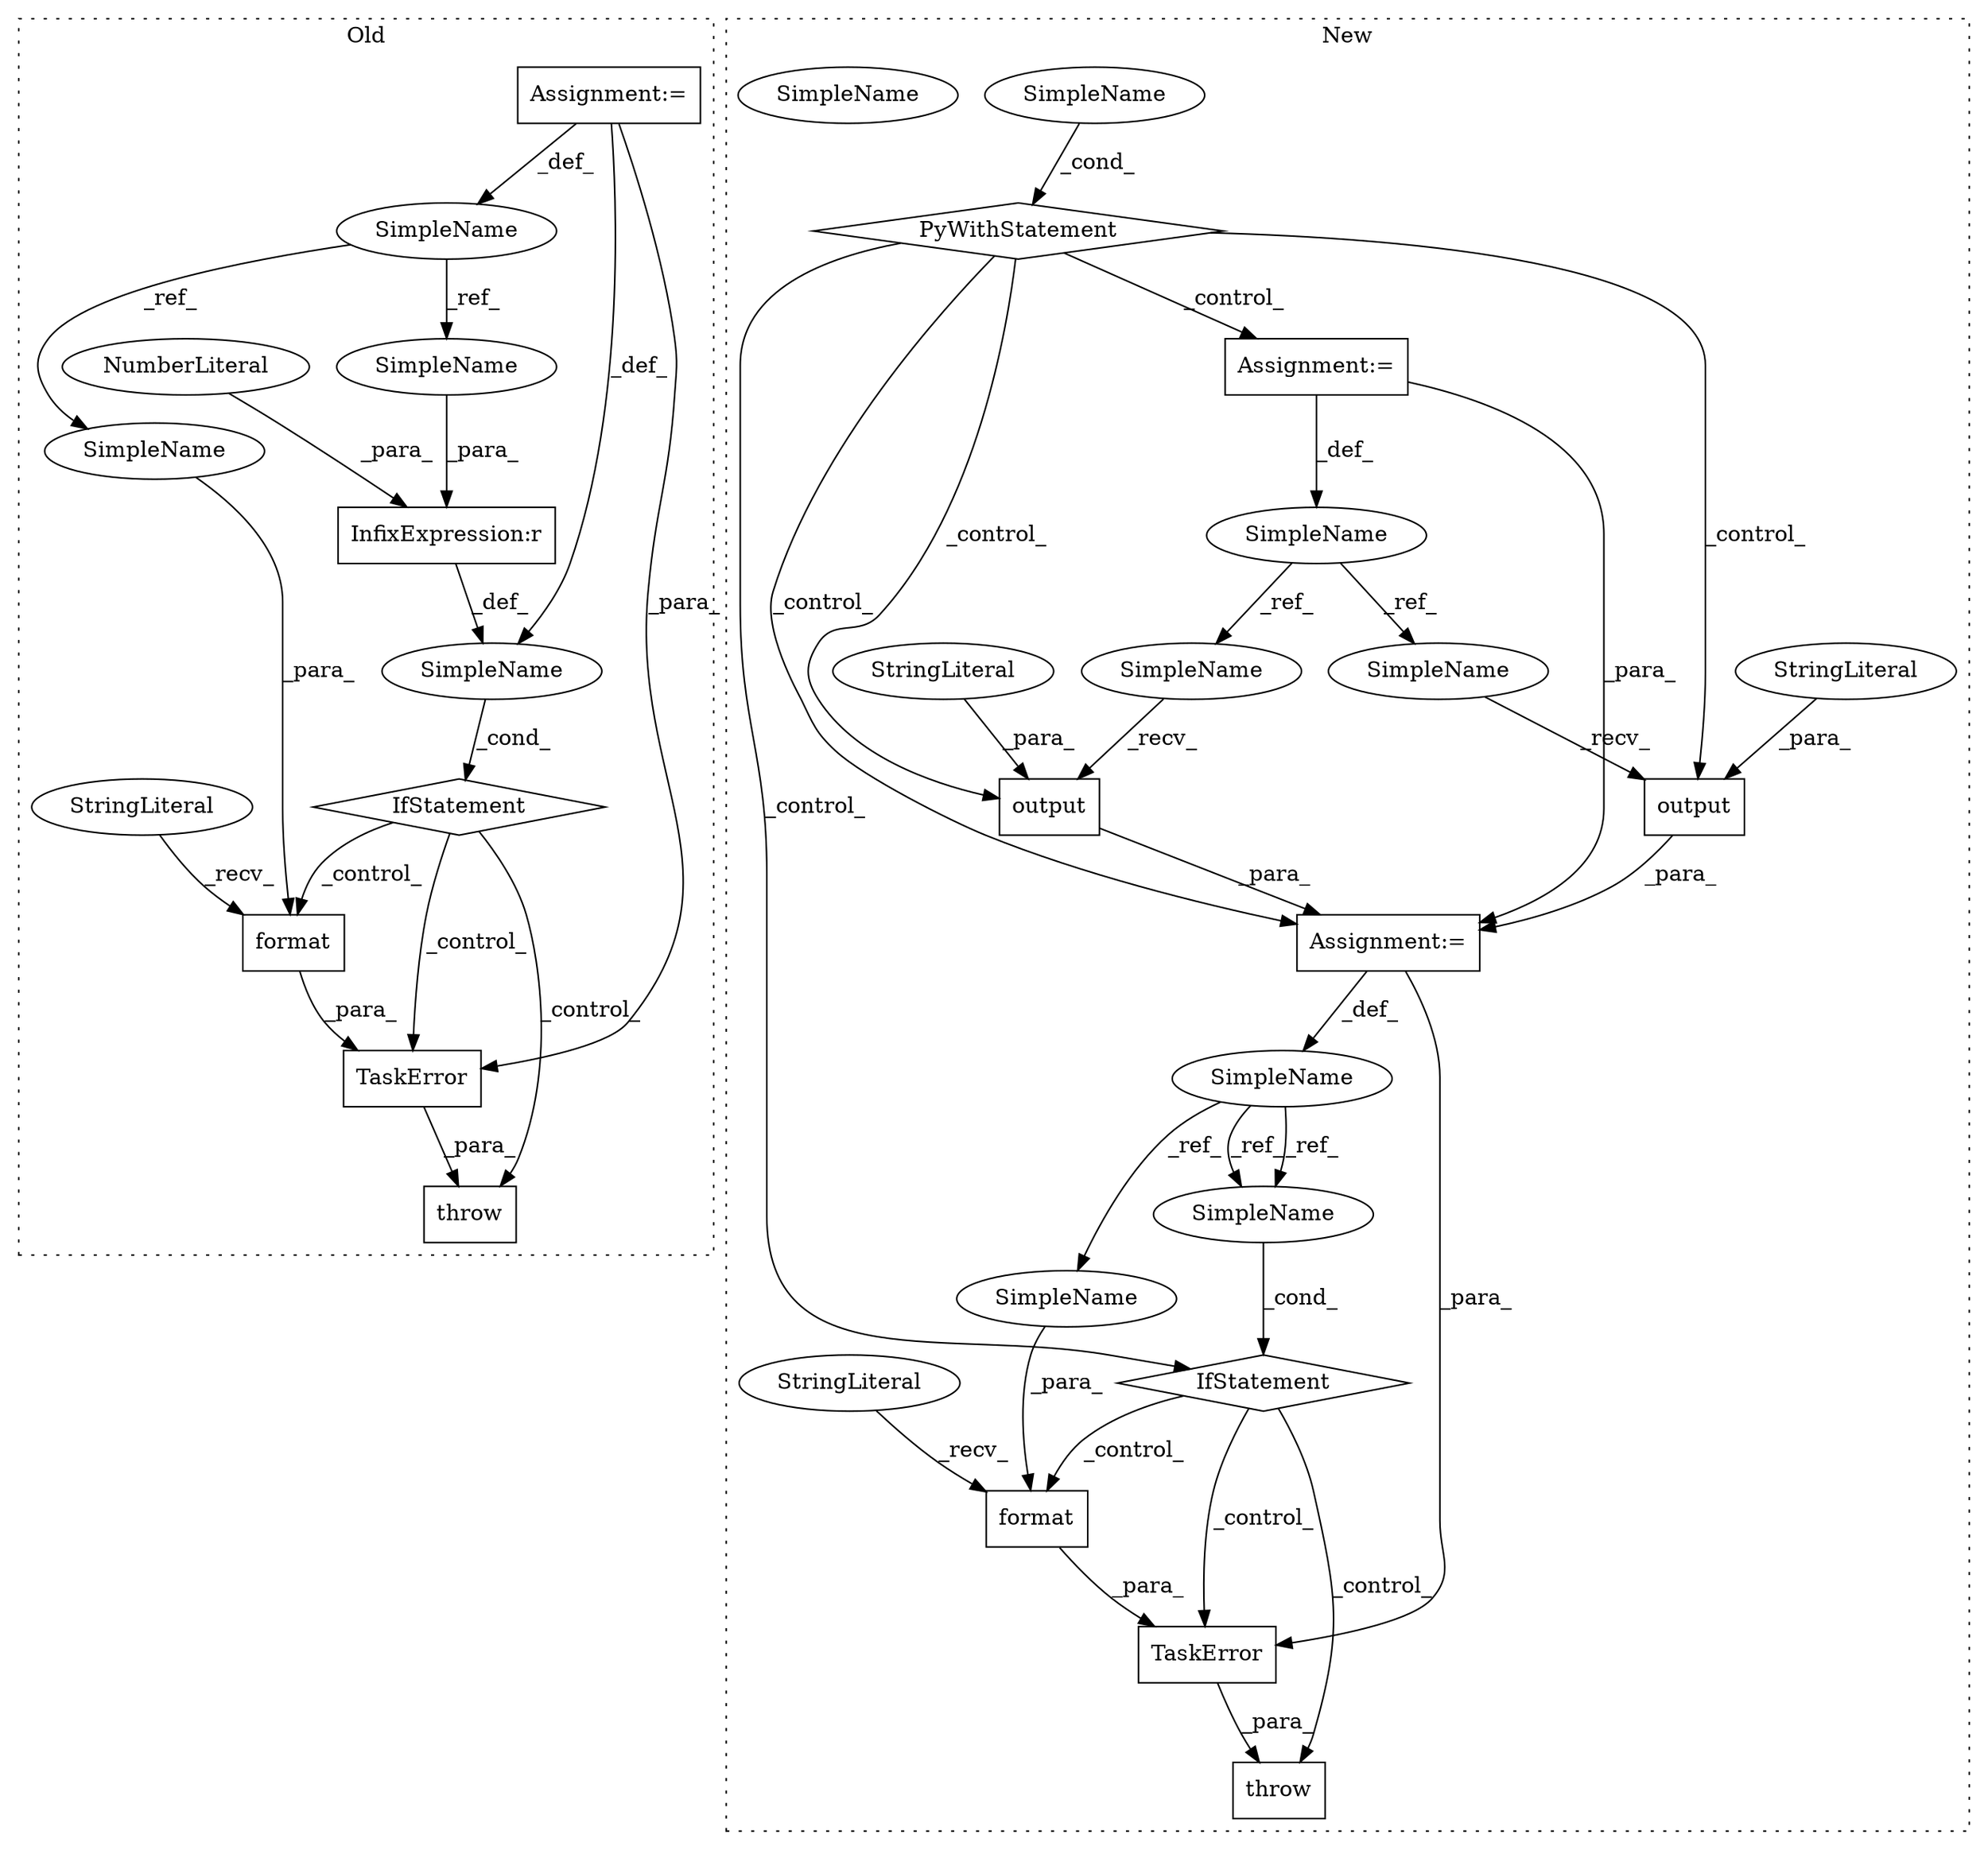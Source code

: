 digraph G {
subgraph cluster0 {
1 [label="format" a="32" s="3220,3233" l="7,1" shape="box"];
5 [label="SimpleName" a="42" s="3103" l="6" shape="ellipse"];
6 [label="InfixExpression:r" a="27" s="3142" l="4" shape="box"];
8 [label="IfStatement" a="25" s="3132,3147" l="4,2" shape="diamond"];
12 [label="NumberLiteral" a="34" s="3146" l="1" shape="ellipse"];
15 [label="TaskError" a="32" s="3165,3234" l="10,1" shape="box"];
18 [label="SimpleName" a="42" s="" l="" shape="ellipse"];
20 [label="StringLiteral" a="45" s="3175" l="44" shape="ellipse"];
23 [label="throw" a="53" s="3159" l="6" shape="box"];
25 [label="Assignment:=" a="7" s="3109" l="1" shape="box"];
27 [label="SimpleName" a="42" s="3136" l="6" shape="ellipse"];
28 [label="SimpleName" a="42" s="3227" l="6" shape="ellipse"];
label = "Old";
style="dotted";
}
subgraph cluster1 {
2 [label="output" a="32" s="3410,3425" l="7,1" shape="box"];
3 [label="SimpleName" a="42" s="" l="" shape="ellipse"];
4 [label="PyWithStatement" a="104" s="3258,3335" l="10,2" shape="diamond"];
7 [label="output" a="32" s="3436,3451" l="7,1" shape="box"];
9 [label="IfStatement" a="25" s="3463,3477" l="4,2" shape="diamond"];
10 [label="SimpleName" a="42" s="3467" l="10" shape="ellipse"];
11 [label="throw" a="53" s="3491" l="6" shape="box"];
13 [label="format" a="32" s="3550,3567" l="7,1" shape="box"];
14 [label="TaskError" a="32" s="3497,3568" l="10,1" shape="box"];
16 [label="SimpleName" a="42" s="3369" l="10" shape="ellipse"];
17 [label="SimpleName" a="42" s="3351" l="8" shape="ellipse"];
19 [label="StringLiteral" a="45" s="3507" l="42" shape="ellipse"];
21 [label="StringLiteral" a="45" s="3443" l="8" shape="ellipse"];
22 [label="StringLiteral" a="45" s="3417" l="8" shape="ellipse"];
24 [label="Assignment:=" a="7" s="3379" l="1" shape="box"];
26 [label="Assignment:=" a="7" s="3351" l="8" shape="box"];
29 [label="SimpleName" a="42" s="3557" l="10" shape="ellipse"];
30 [label="SimpleName" a="42" s="3467" l="10" shape="ellipse"];
31 [label="SimpleName" a="42" s="3401" l="8" shape="ellipse"];
32 [label="SimpleName" a="42" s="3427" l="8" shape="ellipse"];
label = "New";
style="dotted";
}
1 -> 15 [label="_para_"];
2 -> 24 [label="_para_"];
3 -> 4 [label="_cond_"];
4 -> 2 [label="_control_"];
4 -> 26 [label="_control_"];
4 -> 9 [label="_control_"];
4 -> 7 [label="_control_"];
4 -> 24 [label="_control_"];
5 -> 27 [label="_ref_"];
5 -> 28 [label="_ref_"];
6 -> 18 [label="_def_"];
7 -> 24 [label="_para_"];
8 -> 23 [label="_control_"];
8 -> 1 [label="_control_"];
8 -> 15 [label="_control_"];
9 -> 14 [label="_control_"];
9 -> 13 [label="_control_"];
9 -> 11 [label="_control_"];
12 -> 6 [label="_para_"];
13 -> 14 [label="_para_"];
14 -> 11 [label="_para_"];
15 -> 23 [label="_para_"];
16 -> 29 [label="_ref_"];
16 -> 30 [label="_ref_"];
16 -> 30 [label="_ref_"];
17 -> 31 [label="_ref_"];
17 -> 32 [label="_ref_"];
18 -> 8 [label="_cond_"];
19 -> 13 [label="_recv_"];
20 -> 1 [label="_recv_"];
21 -> 7 [label="_para_"];
22 -> 2 [label="_para_"];
24 -> 14 [label="_para_"];
24 -> 16 [label="_def_"];
25 -> 15 [label="_para_"];
25 -> 18 [label="_def_"];
25 -> 5 [label="_def_"];
26 -> 24 [label="_para_"];
26 -> 17 [label="_def_"];
27 -> 6 [label="_para_"];
28 -> 1 [label="_para_"];
29 -> 13 [label="_para_"];
30 -> 9 [label="_cond_"];
31 -> 2 [label="_recv_"];
32 -> 7 [label="_recv_"];
}
